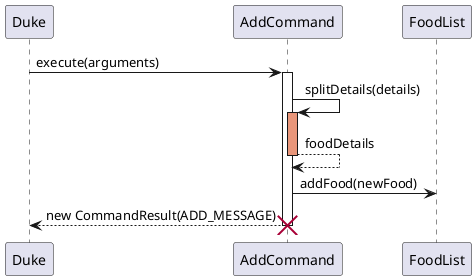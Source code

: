 @startuml
'https://plantuml.com/sequence-diagram


participant Duke
participant AddCommand
participant FoodList as foodList

Duke -> AddCommand: execute(arguments)
activate AddCommand

AddCommand -> AddCommand: splitDetails(details)
activate AddCommand #DarkSalmon
AddCommand --> AddCommand: foodDetails
deactivate

foodList <- AddCommand: addFood(newFood)
Duke <-- AddCommand: new CommandResult(ADD_MESSAGE)
deactivate

destroy AddCommand

@enduml

